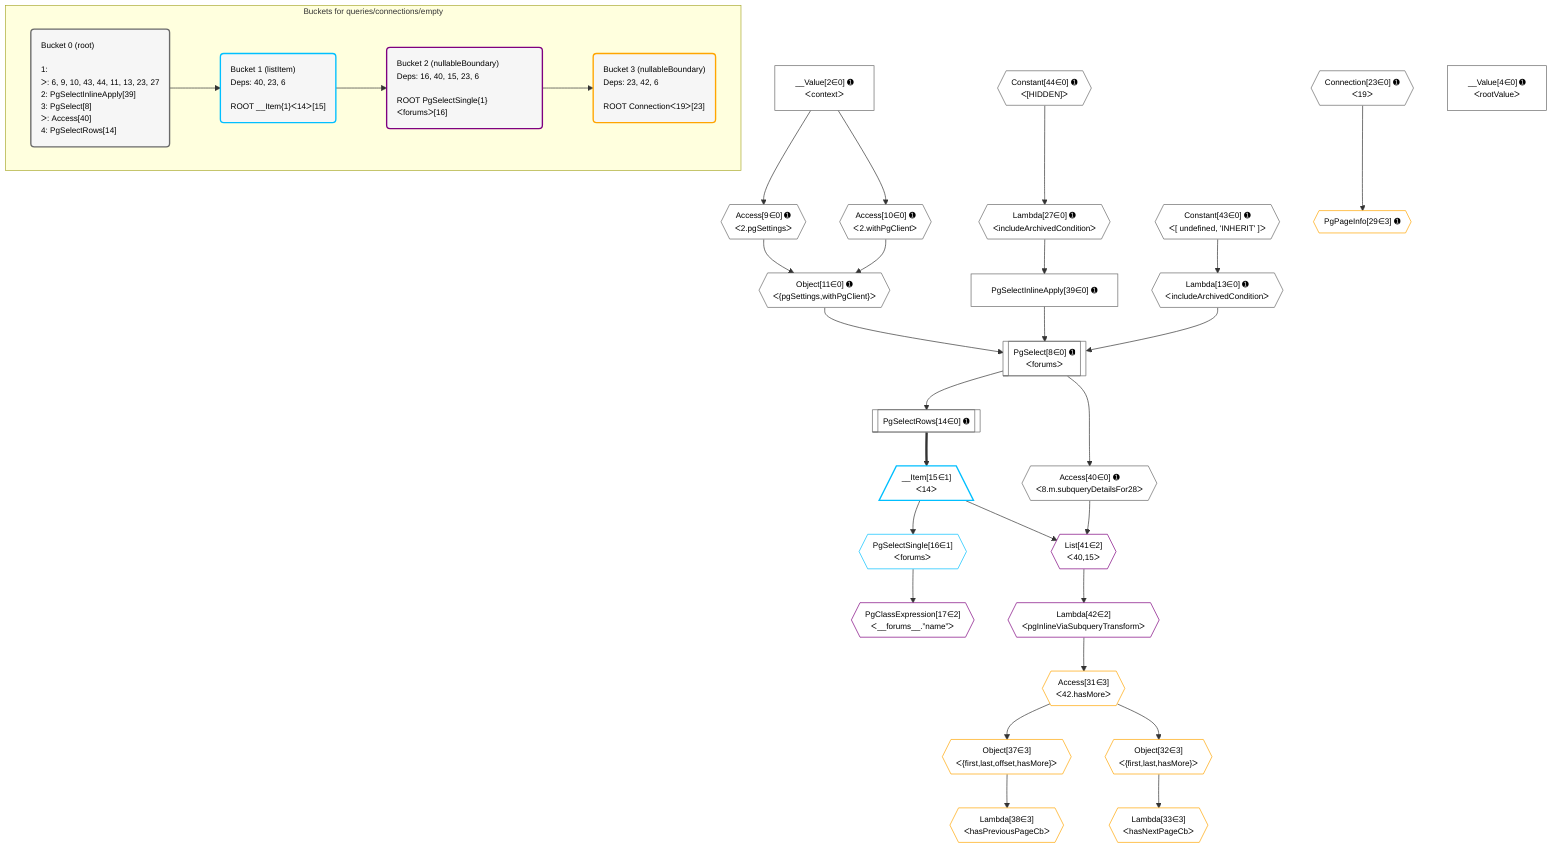 %%{init: {'themeVariables': { 'fontSize': '12px'}}}%%
graph TD
    classDef path fill:#eee,stroke:#000,color:#000
    classDef plan fill:#fff,stroke-width:1px,color:#000
    classDef itemplan fill:#fff,stroke-width:2px,color:#000
    classDef unbatchedplan fill:#dff,stroke-width:1px,color:#000
    classDef sideeffectplan fill:#fcc,stroke-width:2px,color:#000
    classDef bucket fill:#f6f6f6,color:#000,stroke-width:2px,text-align:left


    %% plan dependencies
    PgSelect8[["PgSelect[8∈0] ➊<br />ᐸforumsᐳ"]]:::plan
    Object11{{"Object[11∈0] ➊<br />ᐸ{pgSettings,withPgClient}ᐳ"}}:::plan
    Lambda13{{"Lambda[13∈0] ➊<br />ᐸincludeArchivedConditionᐳ"}}:::plan
    PgSelectInlineApply39["PgSelectInlineApply[39∈0] ➊"]:::plan
    Object11 & Lambda13 & PgSelectInlineApply39 --> PgSelect8
    Lambda27{{"Lambda[27∈0] ➊<br />ᐸincludeArchivedConditionᐳ"}}:::plan
    Lambda27 --> PgSelectInlineApply39
    Access9{{"Access[9∈0] ➊<br />ᐸ2.pgSettingsᐳ"}}:::plan
    Access10{{"Access[10∈0] ➊<br />ᐸ2.withPgClientᐳ"}}:::plan
    Access9 & Access10 --> Object11
    Connection23{{"Connection[23∈0] ➊<br />ᐸ19ᐳ"}}:::plan
    __Value2["__Value[2∈0] ➊<br />ᐸcontextᐳ"]:::plan
    __Value2 --> Access9
    __Value2 --> Access10
    Constant43{{"Constant[43∈0] ➊<br />ᐸ[ undefined, 'INHERIT' ]ᐳ"}}:::plan
    Constant43 --> Lambda13
    PgSelectRows14[["PgSelectRows[14∈0] ➊"]]:::plan
    PgSelect8 --> PgSelectRows14
    Constant44{{"Constant[44∈0] ➊<br />ᐸ[HIDDEN]ᐳ"}}:::plan
    Constant44 --> Lambda27
    Access40{{"Access[40∈0] ➊<br />ᐸ8.m.subqueryDetailsFor28ᐳ"}}:::plan
    PgSelect8 --> Access40
    __Value4["__Value[4∈0] ➊<br />ᐸrootValueᐳ"]:::plan
    __Item15[/"__Item[15∈1]<br />ᐸ14ᐳ"\]:::itemplan
    PgSelectRows14 ==> __Item15
    PgSelectSingle16{{"PgSelectSingle[16∈1]<br />ᐸforumsᐳ"}}:::plan
    __Item15 --> PgSelectSingle16
    List41{{"List[41∈2]<br />ᐸ40,15ᐳ"}}:::plan
    Access40 & __Item15 --> List41
    PgClassExpression17{{"PgClassExpression[17∈2]<br />ᐸ__forums__.”name”ᐳ"}}:::plan
    PgSelectSingle16 --> PgClassExpression17
    Lambda42{{"Lambda[42∈2]<br />ᐸpgInlineViaSubqueryTransformᐳ"}}:::plan
    List41 --> Lambda42
    Object37{{"Object[37∈3]<br />ᐸ{first,last,offset,hasMore}ᐳ"}}:::plan
    Access31{{"Access[31∈3]<br />ᐸ42.hasMoreᐳ"}}:::plan
    Access31 --> Object37
    Object32{{"Object[32∈3]<br />ᐸ{first,last,hasMore}ᐳ"}}:::plan
    Access31 --> Object32
    PgPageInfo29{{"PgPageInfo[29∈3] ➊"}}:::plan
    Connection23 --> PgPageInfo29
    Lambda42 --> Access31
    Lambda33{{"Lambda[33∈3]<br />ᐸhasNextPageCbᐳ"}}:::plan
    Object32 --> Lambda33
    Lambda38{{"Lambda[38∈3]<br />ᐸhasPreviousPageCbᐳ"}}:::plan
    Object37 --> Lambda38

    %% define steps

    subgraph "Buckets for queries/connections/empty"
    Bucket0("Bucket 0 (root)<br /><br />1: <br />ᐳ: 6, 9, 10, 43, 44, 11, 13, 23, 27<br />2: PgSelectInlineApply[39]<br />3: PgSelect[8]<br />ᐳ: Access[40]<br />4: PgSelectRows[14]"):::bucket
    classDef bucket0 stroke:#696969
    class Bucket0,__Value2,__Value4,PgSelect8,Access9,Access10,Object11,Lambda13,PgSelectRows14,Connection23,Lambda27,PgSelectInlineApply39,Access40,Constant43,Constant44 bucket0
    Bucket1("Bucket 1 (listItem)<br />Deps: 40, 23, 6<br /><br />ROOT __Item{1}ᐸ14ᐳ[15]"):::bucket
    classDef bucket1 stroke:#00bfff
    class Bucket1,__Item15,PgSelectSingle16 bucket1
    Bucket2("Bucket 2 (nullableBoundary)<br />Deps: 16, 40, 15, 23, 6<br /><br />ROOT PgSelectSingle{1}ᐸforumsᐳ[16]"):::bucket
    classDef bucket2 stroke:#7f007f
    class Bucket2,PgClassExpression17,List41,Lambda42 bucket2
    Bucket3("Bucket 3 (nullableBoundary)<br />Deps: 23, 42, 6<br /><br />ROOT Connectionᐸ19ᐳ[23]"):::bucket
    classDef bucket3 stroke:#ffa500
    class Bucket3,PgPageInfo29,Access31,Object32,Lambda33,Object37,Lambda38 bucket3
    Bucket0 --> Bucket1
    Bucket1 --> Bucket2
    Bucket2 --> Bucket3
    end